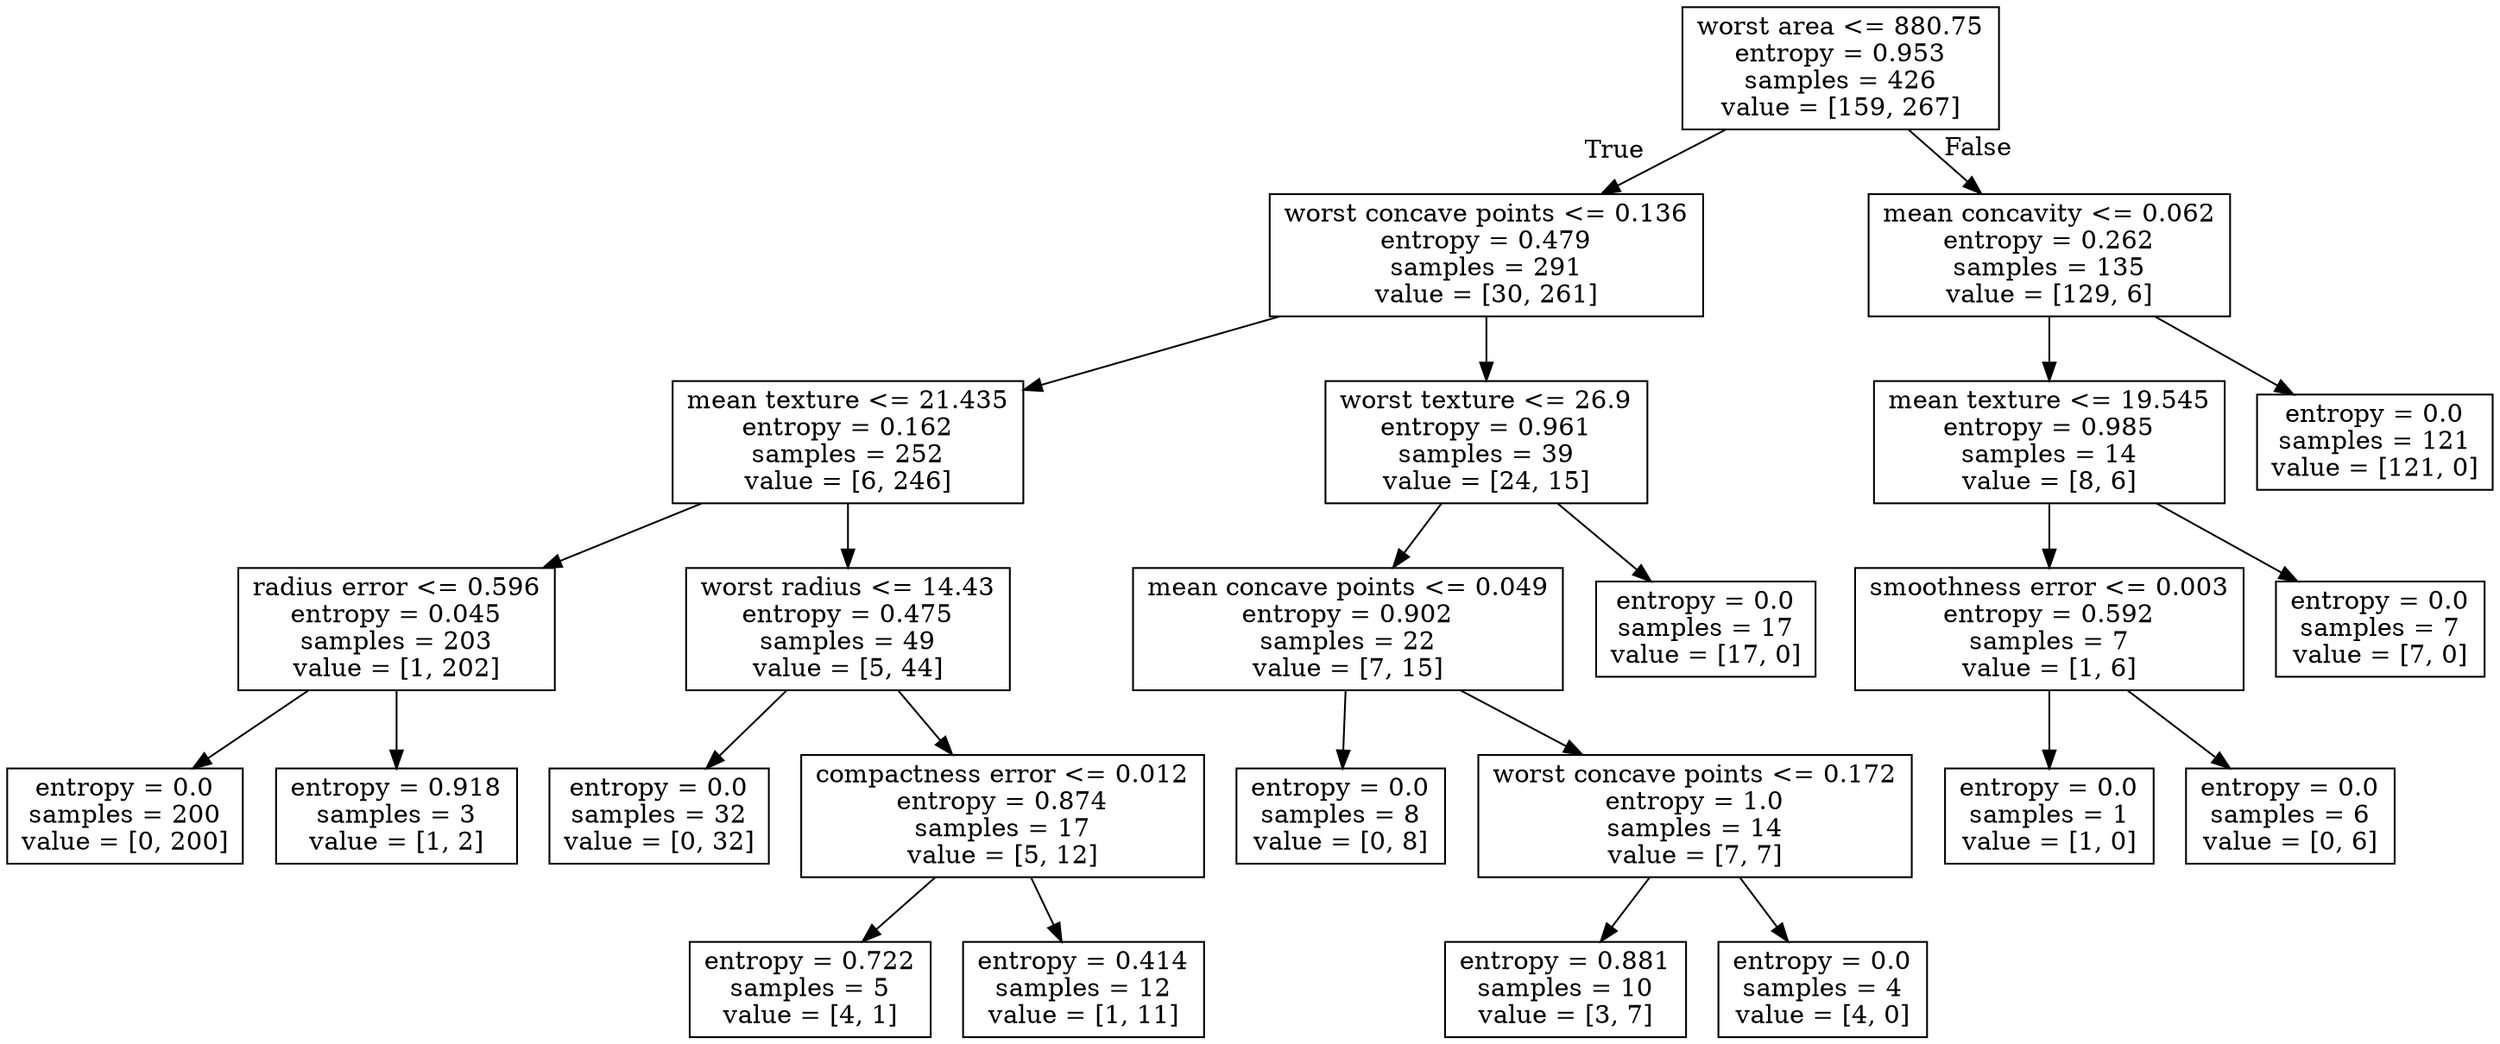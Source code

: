 digraph Tree {
node [shape=box] ;
0 [label="worst area <= 880.75\nentropy = 0.953\nsamples = 426\nvalue = [159, 267]"] ;
1 [label="worst concave points <= 0.136\nentropy = 0.479\nsamples = 291\nvalue = [30, 261]"] ;
0 -> 1 [labeldistance=2.5, labelangle=45, headlabel="True"] ;
2 [label="mean texture <= 21.435\nentropy = 0.162\nsamples = 252\nvalue = [6, 246]"] ;
1 -> 2 ;
3 [label="radius error <= 0.596\nentropy = 0.045\nsamples = 203\nvalue = [1, 202]"] ;
2 -> 3 ;
4 [label="entropy = 0.0\nsamples = 200\nvalue = [0, 200]"] ;
3 -> 4 ;
5 [label="entropy = 0.918\nsamples = 3\nvalue = [1, 2]"] ;
3 -> 5 ;
6 [label="worst radius <= 14.43\nentropy = 0.475\nsamples = 49\nvalue = [5, 44]"] ;
2 -> 6 ;
7 [label="entropy = 0.0\nsamples = 32\nvalue = [0, 32]"] ;
6 -> 7 ;
8 [label="compactness error <= 0.012\nentropy = 0.874\nsamples = 17\nvalue = [5, 12]"] ;
6 -> 8 ;
9 [label="entropy = 0.722\nsamples = 5\nvalue = [4, 1]"] ;
8 -> 9 ;
10 [label="entropy = 0.414\nsamples = 12\nvalue = [1, 11]"] ;
8 -> 10 ;
11 [label="worst texture <= 26.9\nentropy = 0.961\nsamples = 39\nvalue = [24, 15]"] ;
1 -> 11 ;
12 [label="mean concave points <= 0.049\nentropy = 0.902\nsamples = 22\nvalue = [7, 15]"] ;
11 -> 12 ;
13 [label="entropy = 0.0\nsamples = 8\nvalue = [0, 8]"] ;
12 -> 13 ;
14 [label="worst concave points <= 0.172\nentropy = 1.0\nsamples = 14\nvalue = [7, 7]"] ;
12 -> 14 ;
15 [label="entropy = 0.881\nsamples = 10\nvalue = [3, 7]"] ;
14 -> 15 ;
16 [label="entropy = 0.0\nsamples = 4\nvalue = [4, 0]"] ;
14 -> 16 ;
17 [label="entropy = 0.0\nsamples = 17\nvalue = [17, 0]"] ;
11 -> 17 ;
18 [label="mean concavity <= 0.062\nentropy = 0.262\nsamples = 135\nvalue = [129, 6]"] ;
0 -> 18 [labeldistance=2.5, labelangle=-45, headlabel="False"] ;
19 [label="mean texture <= 19.545\nentropy = 0.985\nsamples = 14\nvalue = [8, 6]"] ;
18 -> 19 ;
20 [label="smoothness error <= 0.003\nentropy = 0.592\nsamples = 7\nvalue = [1, 6]"] ;
19 -> 20 ;
21 [label="entropy = 0.0\nsamples = 1\nvalue = [1, 0]"] ;
20 -> 21 ;
22 [label="entropy = 0.0\nsamples = 6\nvalue = [0, 6]"] ;
20 -> 22 ;
23 [label="entropy = 0.0\nsamples = 7\nvalue = [7, 0]"] ;
19 -> 23 ;
24 [label="entropy = 0.0\nsamples = 121\nvalue = [121, 0]"] ;
18 -> 24 ;
}